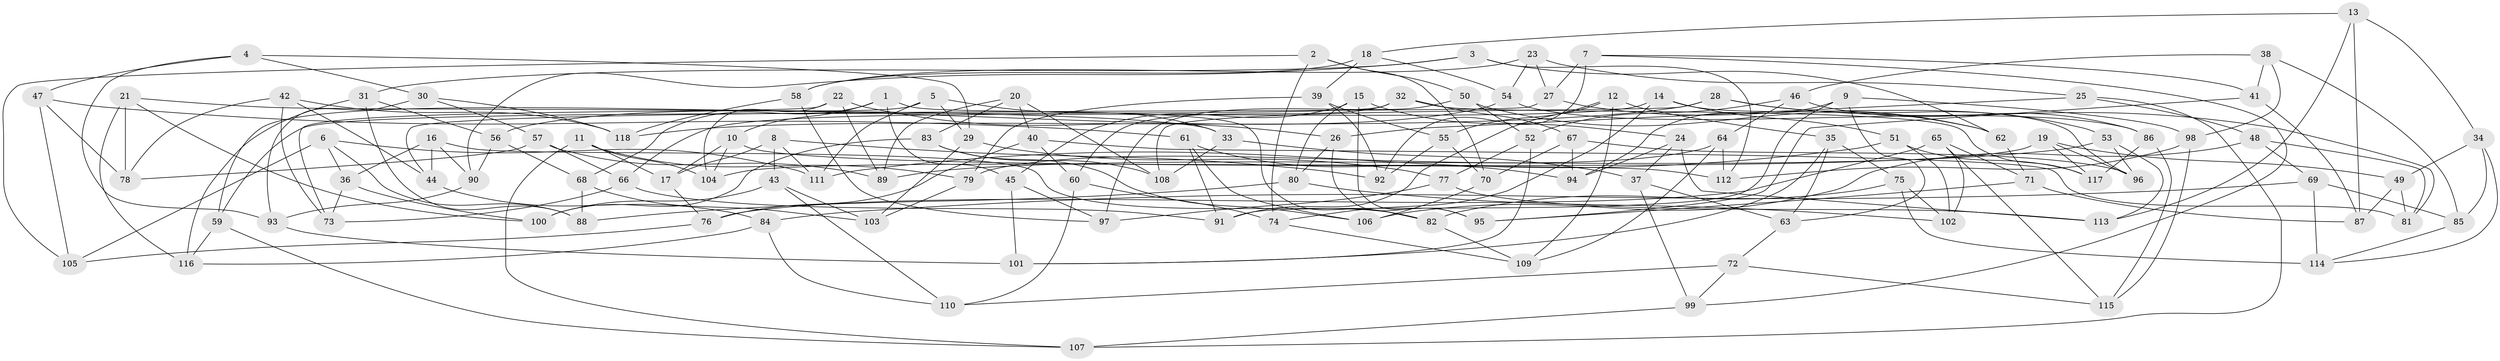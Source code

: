 // coarse degree distribution, {6: 0.5, 4: 0.3918918918918919, 5: 0.0945945945945946, 3: 0.013513513513513514}
// Generated by graph-tools (version 1.1) at 2025/24/03/03/25 07:24:29]
// undirected, 118 vertices, 236 edges
graph export_dot {
graph [start="1"]
  node [color=gray90,style=filled];
  1;
  2;
  3;
  4;
  5;
  6;
  7;
  8;
  9;
  10;
  11;
  12;
  13;
  14;
  15;
  16;
  17;
  18;
  19;
  20;
  21;
  22;
  23;
  24;
  25;
  26;
  27;
  28;
  29;
  30;
  31;
  32;
  33;
  34;
  35;
  36;
  37;
  38;
  39;
  40;
  41;
  42;
  43;
  44;
  45;
  46;
  47;
  48;
  49;
  50;
  51;
  52;
  53;
  54;
  55;
  56;
  57;
  58;
  59;
  60;
  61;
  62;
  63;
  64;
  65;
  66;
  67;
  68;
  69;
  70;
  71;
  72;
  73;
  74;
  75;
  76;
  77;
  78;
  79;
  80;
  81;
  82;
  83;
  84;
  85;
  86;
  87;
  88;
  89;
  90;
  91;
  92;
  93;
  94;
  95;
  96;
  97;
  98;
  99;
  100;
  101;
  102;
  103;
  104;
  105;
  106;
  107;
  108;
  109;
  110;
  111;
  112;
  113;
  114;
  115;
  116;
  117;
  118;
  1 -- 82;
  1 -- 10;
  1 -- 68;
  1 -- 45;
  2 -- 105;
  2 -- 70;
  2 -- 74;
  2 -- 50;
  3 -- 112;
  3 -- 31;
  3 -- 90;
  3 -- 62;
  4 -- 93;
  4 -- 30;
  4 -- 47;
  4 -- 29;
  5 -- 111;
  5 -- 59;
  5 -- 33;
  5 -- 29;
  6 -- 88;
  6 -- 105;
  6 -- 36;
  6 -- 111;
  7 -- 99;
  7 -- 27;
  7 -- 92;
  7 -- 41;
  8 -- 43;
  8 -- 17;
  8 -- 111;
  8 -- 92;
  9 -- 63;
  9 -- 98;
  9 -- 94;
  9 -- 91;
  10 -- 104;
  10 -- 17;
  10 -- 112;
  11 -- 79;
  11 -- 107;
  11 -- 104;
  11 -- 17;
  12 -- 55;
  12 -- 109;
  12 -- 35;
  12 -- 91;
  13 -- 87;
  13 -- 18;
  13 -- 34;
  13 -- 113;
  14 -- 74;
  14 -- 51;
  14 -- 66;
  14 -- 96;
  15 -- 95;
  15 -- 24;
  15 -- 80;
  15 -- 45;
  16 -- 44;
  16 -- 90;
  16 -- 36;
  16 -- 82;
  17 -- 76;
  18 -- 58;
  18 -- 39;
  18 -- 54;
  19 -- 104;
  19 -- 96;
  19 -- 49;
  19 -- 117;
  20 -- 83;
  20 -- 89;
  20 -- 40;
  20 -- 108;
  21 -- 33;
  21 -- 100;
  21 -- 116;
  21 -- 78;
  22 -- 104;
  22 -- 26;
  22 -- 73;
  22 -- 89;
  23 -- 27;
  23 -- 58;
  23 -- 54;
  23 -- 25;
  24 -- 37;
  24 -- 113;
  24 -- 94;
  25 -- 26;
  25 -- 107;
  25 -- 48;
  26 -- 80;
  26 -- 95;
  27 -- 44;
  27 -- 62;
  28 -- 108;
  28 -- 81;
  28 -- 118;
  28 -- 53;
  29 -- 77;
  29 -- 103;
  30 -- 118;
  30 -- 93;
  30 -- 57;
  31 -- 56;
  31 -- 116;
  31 -- 88;
  32 -- 67;
  32 -- 60;
  32 -- 117;
  32 -- 59;
  33 -- 108;
  33 -- 37;
  34 -- 49;
  34 -- 114;
  34 -- 85;
  35 -- 63;
  35 -- 101;
  35 -- 75;
  36 -- 73;
  36 -- 100;
  37 -- 99;
  37 -- 63;
  38 -- 85;
  38 -- 98;
  38 -- 41;
  38 -- 46;
  39 -- 79;
  39 -- 55;
  39 -- 92;
  40 -- 76;
  40 -- 60;
  40 -- 81;
  41 -- 87;
  41 -- 95;
  42 -- 118;
  42 -- 73;
  42 -- 78;
  42 -- 44;
  43 -- 103;
  43 -- 110;
  43 -- 100;
  44 -- 84;
  45 -- 101;
  45 -- 97;
  46 -- 64;
  46 -- 52;
  46 -- 86;
  47 -- 105;
  47 -- 61;
  47 -- 78;
  48 -- 106;
  48 -- 81;
  48 -- 69;
  49 -- 81;
  49 -- 87;
  50 -- 62;
  50 -- 97;
  50 -- 52;
  51 -- 111;
  51 -- 102;
  51 -- 117;
  52 -- 101;
  52 -- 77;
  53 -- 89;
  53 -- 96;
  53 -- 113;
  54 -- 56;
  54 -- 86;
  55 -- 70;
  55 -- 92;
  56 -- 90;
  56 -- 68;
  57 -- 89;
  57 -- 78;
  57 -- 66;
  58 -- 118;
  58 -- 97;
  59 -- 107;
  59 -- 116;
  60 -- 110;
  60 -- 74;
  61 -- 94;
  61 -- 106;
  61 -- 91;
  62 -- 71;
  63 -- 72;
  64 -- 112;
  64 -- 79;
  64 -- 109;
  65 -- 102;
  65 -- 115;
  65 -- 71;
  65 -- 76;
  66 -- 73;
  66 -- 91;
  67 -- 96;
  67 -- 70;
  67 -- 94;
  68 -- 88;
  68 -- 103;
  69 -- 85;
  69 -- 84;
  69 -- 114;
  70 -- 106;
  71 -- 95;
  71 -- 87;
  72 -- 110;
  72 -- 99;
  72 -- 115;
  74 -- 109;
  75 -- 102;
  75 -- 82;
  75 -- 114;
  76 -- 105;
  77 -- 97;
  77 -- 113;
  79 -- 103;
  80 -- 102;
  80 -- 88;
  82 -- 109;
  83 -- 108;
  83 -- 100;
  83 -- 106;
  84 -- 116;
  84 -- 110;
  85 -- 114;
  86 -- 117;
  86 -- 115;
  90 -- 93;
  93 -- 101;
  98 -- 115;
  98 -- 112;
  99 -- 107;
}
